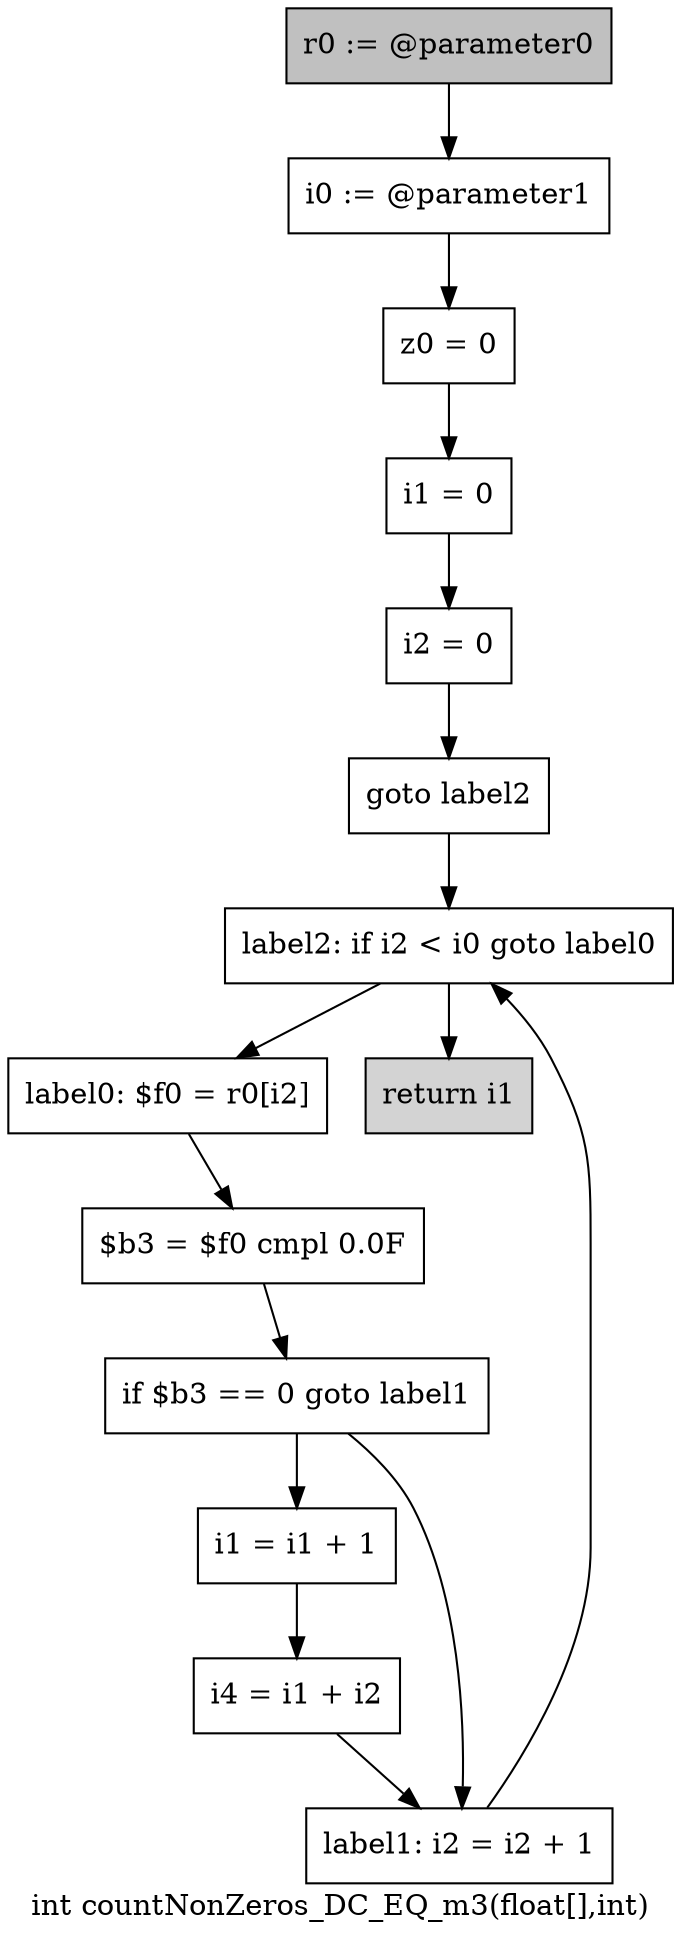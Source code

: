 digraph "int countNonZeros_DC_EQ_m3(float[],int)" {
    label="int countNonZeros_DC_EQ_m3(float[],int)";
    node [shape=box];
    "0" [style=filled,fillcolor=gray,label="r0 := @parameter0",];
    "1" [label="i0 := @parameter1",];
    "0"->"1";
    "2" [label="z0 = 0",];
    "1"->"2";
    "3" [label="i1 = 0",];
    "2"->"3";
    "4" [label="i2 = 0",];
    "3"->"4";
    "5" [label="goto label2",];
    "4"->"5";
    "12" [label="label2: if i2 < i0 goto label0",];
    "5"->"12";
    "6" [label="label0: $f0 = r0[i2]",];
    "7" [label="$b3 = $f0 cmpl 0.0F",];
    "6"->"7";
    "8" [label="if $b3 == 0 goto label1",];
    "7"->"8";
    "9" [label="i1 = i1 + 1",];
    "8"->"9";
    "11" [label="label1: i2 = i2 + 1",];
    "8"->"11";
    "10" [label="i4 = i1 + i2",];
    "9"->"10";
    "10"->"11";
    "11"->"12";
    "12"->"6";
    "13" [style=filled,fillcolor=lightgray,label="return i1",];
    "12"->"13";
}
